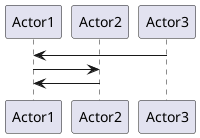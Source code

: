 @startuml
participant Actor1
participant Actor2

Actor3 -> Actor1
Actor1 -> Actor2
Actor2 -> Actor1
@enduml
